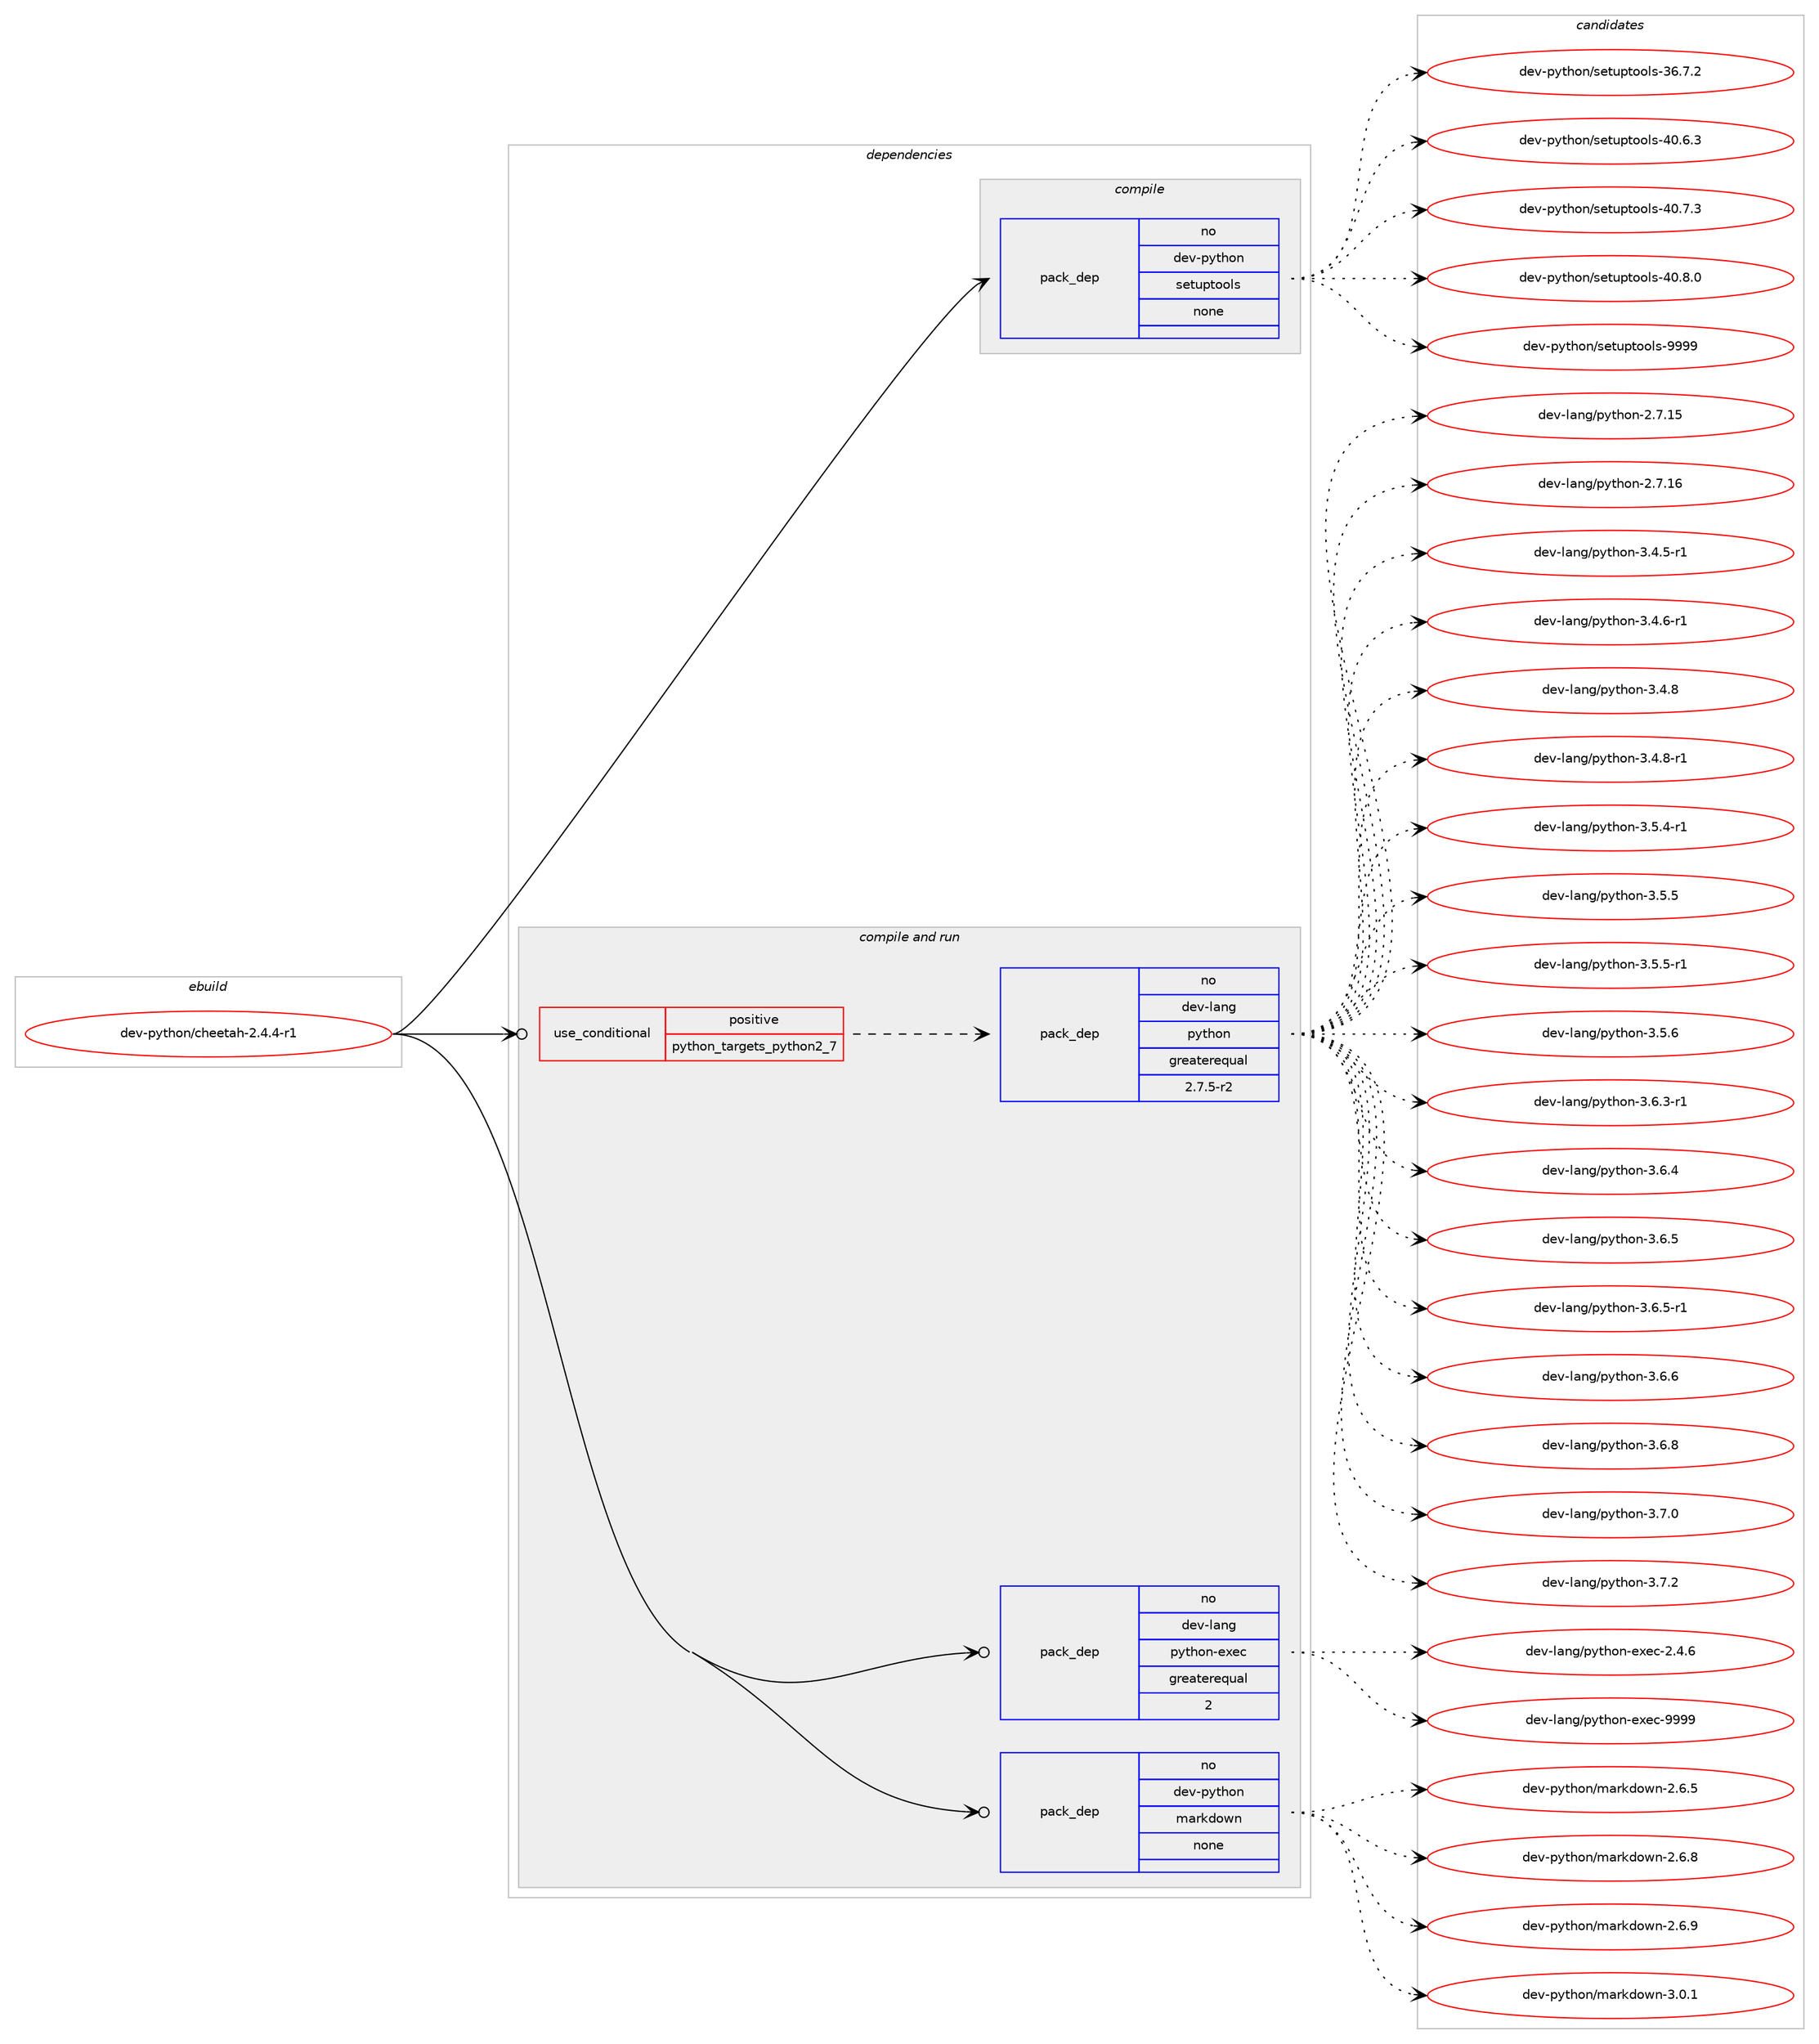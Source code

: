digraph prolog {

# *************
# Graph options
# *************

newrank=true;
concentrate=true;
compound=true;
graph [rankdir=LR,fontname=Helvetica,fontsize=10,ranksep=1.5];#, ranksep=2.5, nodesep=0.2];
edge  [arrowhead=vee];
node  [fontname=Helvetica,fontsize=10];

# **********
# The ebuild
# **********

subgraph cluster_leftcol {
color=gray;
rank=same;
label=<<i>ebuild</i>>;
id [label="dev-python/cheetah-2.4.4-r1", color=red, width=4, href="../dev-python/cheetah-2.4.4-r1.svg"];
}

# ****************
# The dependencies
# ****************

subgraph cluster_midcol {
color=gray;
label=<<i>dependencies</i>>;
subgraph cluster_compile {
fillcolor="#eeeeee";
style=filled;
label=<<i>compile</i>>;
subgraph pack1007531 {
dependency1403028 [label=<<TABLE BORDER="0" CELLBORDER="1" CELLSPACING="0" CELLPADDING="4" WIDTH="220"><TR><TD ROWSPAN="6" CELLPADDING="30">pack_dep</TD></TR><TR><TD WIDTH="110">no</TD></TR><TR><TD>dev-python</TD></TR><TR><TD>setuptools</TD></TR><TR><TD>none</TD></TR><TR><TD></TD></TR></TABLE>>, shape=none, color=blue];
}
id:e -> dependency1403028:w [weight=20,style="solid",arrowhead="vee"];
}
subgraph cluster_compileandrun {
fillcolor="#eeeeee";
style=filled;
label=<<i>compile and run</i>>;
subgraph cond372262 {
dependency1403029 [label=<<TABLE BORDER="0" CELLBORDER="1" CELLSPACING="0" CELLPADDING="4"><TR><TD ROWSPAN="3" CELLPADDING="10">use_conditional</TD></TR><TR><TD>positive</TD></TR><TR><TD>python_targets_python2_7</TD></TR></TABLE>>, shape=none, color=red];
subgraph pack1007532 {
dependency1403030 [label=<<TABLE BORDER="0" CELLBORDER="1" CELLSPACING="0" CELLPADDING="4" WIDTH="220"><TR><TD ROWSPAN="6" CELLPADDING="30">pack_dep</TD></TR><TR><TD WIDTH="110">no</TD></TR><TR><TD>dev-lang</TD></TR><TR><TD>python</TD></TR><TR><TD>greaterequal</TD></TR><TR><TD>2.7.5-r2</TD></TR></TABLE>>, shape=none, color=blue];
}
dependency1403029:e -> dependency1403030:w [weight=20,style="dashed",arrowhead="vee"];
}
id:e -> dependency1403029:w [weight=20,style="solid",arrowhead="odotvee"];
subgraph pack1007533 {
dependency1403031 [label=<<TABLE BORDER="0" CELLBORDER="1" CELLSPACING="0" CELLPADDING="4" WIDTH="220"><TR><TD ROWSPAN="6" CELLPADDING="30">pack_dep</TD></TR><TR><TD WIDTH="110">no</TD></TR><TR><TD>dev-lang</TD></TR><TR><TD>python-exec</TD></TR><TR><TD>greaterequal</TD></TR><TR><TD>2</TD></TR></TABLE>>, shape=none, color=blue];
}
id:e -> dependency1403031:w [weight=20,style="solid",arrowhead="odotvee"];
subgraph pack1007534 {
dependency1403032 [label=<<TABLE BORDER="0" CELLBORDER="1" CELLSPACING="0" CELLPADDING="4" WIDTH="220"><TR><TD ROWSPAN="6" CELLPADDING="30">pack_dep</TD></TR><TR><TD WIDTH="110">no</TD></TR><TR><TD>dev-python</TD></TR><TR><TD>markdown</TD></TR><TR><TD>none</TD></TR><TR><TD></TD></TR></TABLE>>, shape=none, color=blue];
}
id:e -> dependency1403032:w [weight=20,style="solid",arrowhead="odotvee"];
}
subgraph cluster_run {
fillcolor="#eeeeee";
style=filled;
label=<<i>run</i>>;
}
}

# **************
# The candidates
# **************

subgraph cluster_choices {
rank=same;
color=gray;
label=<<i>candidates</i>>;

subgraph choice1007531 {
color=black;
nodesep=1;
choice100101118451121211161041111104711510111611711211611111110811545515446554650 [label="dev-python/setuptools-36.7.2", color=red, width=4,href="../dev-python/setuptools-36.7.2.svg"];
choice100101118451121211161041111104711510111611711211611111110811545524846544651 [label="dev-python/setuptools-40.6.3", color=red, width=4,href="../dev-python/setuptools-40.6.3.svg"];
choice100101118451121211161041111104711510111611711211611111110811545524846554651 [label="dev-python/setuptools-40.7.3", color=red, width=4,href="../dev-python/setuptools-40.7.3.svg"];
choice100101118451121211161041111104711510111611711211611111110811545524846564648 [label="dev-python/setuptools-40.8.0", color=red, width=4,href="../dev-python/setuptools-40.8.0.svg"];
choice10010111845112121116104111110471151011161171121161111111081154557575757 [label="dev-python/setuptools-9999", color=red, width=4,href="../dev-python/setuptools-9999.svg"];
dependency1403028:e -> choice100101118451121211161041111104711510111611711211611111110811545515446554650:w [style=dotted,weight="100"];
dependency1403028:e -> choice100101118451121211161041111104711510111611711211611111110811545524846544651:w [style=dotted,weight="100"];
dependency1403028:e -> choice100101118451121211161041111104711510111611711211611111110811545524846554651:w [style=dotted,weight="100"];
dependency1403028:e -> choice100101118451121211161041111104711510111611711211611111110811545524846564648:w [style=dotted,weight="100"];
dependency1403028:e -> choice10010111845112121116104111110471151011161171121161111111081154557575757:w [style=dotted,weight="100"];
}
subgraph choice1007532 {
color=black;
nodesep=1;
choice10010111845108971101034711212111610411111045504655464953 [label="dev-lang/python-2.7.15", color=red, width=4,href="../dev-lang/python-2.7.15.svg"];
choice10010111845108971101034711212111610411111045504655464954 [label="dev-lang/python-2.7.16", color=red, width=4,href="../dev-lang/python-2.7.16.svg"];
choice1001011184510897110103471121211161041111104551465246534511449 [label="dev-lang/python-3.4.5-r1", color=red, width=4,href="../dev-lang/python-3.4.5-r1.svg"];
choice1001011184510897110103471121211161041111104551465246544511449 [label="dev-lang/python-3.4.6-r1", color=red, width=4,href="../dev-lang/python-3.4.6-r1.svg"];
choice100101118451089711010347112121116104111110455146524656 [label="dev-lang/python-3.4.8", color=red, width=4,href="../dev-lang/python-3.4.8.svg"];
choice1001011184510897110103471121211161041111104551465246564511449 [label="dev-lang/python-3.4.8-r1", color=red, width=4,href="../dev-lang/python-3.4.8-r1.svg"];
choice1001011184510897110103471121211161041111104551465346524511449 [label="dev-lang/python-3.5.4-r1", color=red, width=4,href="../dev-lang/python-3.5.4-r1.svg"];
choice100101118451089711010347112121116104111110455146534653 [label="dev-lang/python-3.5.5", color=red, width=4,href="../dev-lang/python-3.5.5.svg"];
choice1001011184510897110103471121211161041111104551465346534511449 [label="dev-lang/python-3.5.5-r1", color=red, width=4,href="../dev-lang/python-3.5.5-r1.svg"];
choice100101118451089711010347112121116104111110455146534654 [label="dev-lang/python-3.5.6", color=red, width=4,href="../dev-lang/python-3.5.6.svg"];
choice1001011184510897110103471121211161041111104551465446514511449 [label="dev-lang/python-3.6.3-r1", color=red, width=4,href="../dev-lang/python-3.6.3-r1.svg"];
choice100101118451089711010347112121116104111110455146544652 [label="dev-lang/python-3.6.4", color=red, width=4,href="../dev-lang/python-3.6.4.svg"];
choice100101118451089711010347112121116104111110455146544653 [label="dev-lang/python-3.6.5", color=red, width=4,href="../dev-lang/python-3.6.5.svg"];
choice1001011184510897110103471121211161041111104551465446534511449 [label="dev-lang/python-3.6.5-r1", color=red, width=4,href="../dev-lang/python-3.6.5-r1.svg"];
choice100101118451089711010347112121116104111110455146544654 [label="dev-lang/python-3.6.6", color=red, width=4,href="../dev-lang/python-3.6.6.svg"];
choice100101118451089711010347112121116104111110455146544656 [label="dev-lang/python-3.6.8", color=red, width=4,href="../dev-lang/python-3.6.8.svg"];
choice100101118451089711010347112121116104111110455146554648 [label="dev-lang/python-3.7.0", color=red, width=4,href="../dev-lang/python-3.7.0.svg"];
choice100101118451089711010347112121116104111110455146554650 [label="dev-lang/python-3.7.2", color=red, width=4,href="../dev-lang/python-3.7.2.svg"];
dependency1403030:e -> choice10010111845108971101034711212111610411111045504655464953:w [style=dotted,weight="100"];
dependency1403030:e -> choice10010111845108971101034711212111610411111045504655464954:w [style=dotted,weight="100"];
dependency1403030:e -> choice1001011184510897110103471121211161041111104551465246534511449:w [style=dotted,weight="100"];
dependency1403030:e -> choice1001011184510897110103471121211161041111104551465246544511449:w [style=dotted,weight="100"];
dependency1403030:e -> choice100101118451089711010347112121116104111110455146524656:w [style=dotted,weight="100"];
dependency1403030:e -> choice1001011184510897110103471121211161041111104551465246564511449:w [style=dotted,weight="100"];
dependency1403030:e -> choice1001011184510897110103471121211161041111104551465346524511449:w [style=dotted,weight="100"];
dependency1403030:e -> choice100101118451089711010347112121116104111110455146534653:w [style=dotted,weight="100"];
dependency1403030:e -> choice1001011184510897110103471121211161041111104551465346534511449:w [style=dotted,weight="100"];
dependency1403030:e -> choice100101118451089711010347112121116104111110455146534654:w [style=dotted,weight="100"];
dependency1403030:e -> choice1001011184510897110103471121211161041111104551465446514511449:w [style=dotted,weight="100"];
dependency1403030:e -> choice100101118451089711010347112121116104111110455146544652:w [style=dotted,weight="100"];
dependency1403030:e -> choice100101118451089711010347112121116104111110455146544653:w [style=dotted,weight="100"];
dependency1403030:e -> choice1001011184510897110103471121211161041111104551465446534511449:w [style=dotted,weight="100"];
dependency1403030:e -> choice100101118451089711010347112121116104111110455146544654:w [style=dotted,weight="100"];
dependency1403030:e -> choice100101118451089711010347112121116104111110455146544656:w [style=dotted,weight="100"];
dependency1403030:e -> choice100101118451089711010347112121116104111110455146554648:w [style=dotted,weight="100"];
dependency1403030:e -> choice100101118451089711010347112121116104111110455146554650:w [style=dotted,weight="100"];
}
subgraph choice1007533 {
color=black;
nodesep=1;
choice1001011184510897110103471121211161041111104510112010199455046524654 [label="dev-lang/python-exec-2.4.6", color=red, width=4,href="../dev-lang/python-exec-2.4.6.svg"];
choice10010111845108971101034711212111610411111045101120101994557575757 [label="dev-lang/python-exec-9999", color=red, width=4,href="../dev-lang/python-exec-9999.svg"];
dependency1403031:e -> choice1001011184510897110103471121211161041111104510112010199455046524654:w [style=dotted,weight="100"];
dependency1403031:e -> choice10010111845108971101034711212111610411111045101120101994557575757:w [style=dotted,weight="100"];
}
subgraph choice1007534 {
color=black;
nodesep=1;
choice100101118451121211161041111104710997114107100111119110455046544653 [label="dev-python/markdown-2.6.5", color=red, width=4,href="../dev-python/markdown-2.6.5.svg"];
choice100101118451121211161041111104710997114107100111119110455046544656 [label="dev-python/markdown-2.6.8", color=red, width=4,href="../dev-python/markdown-2.6.8.svg"];
choice100101118451121211161041111104710997114107100111119110455046544657 [label="dev-python/markdown-2.6.9", color=red, width=4,href="../dev-python/markdown-2.6.9.svg"];
choice100101118451121211161041111104710997114107100111119110455146484649 [label="dev-python/markdown-3.0.1", color=red, width=4,href="../dev-python/markdown-3.0.1.svg"];
dependency1403032:e -> choice100101118451121211161041111104710997114107100111119110455046544653:w [style=dotted,weight="100"];
dependency1403032:e -> choice100101118451121211161041111104710997114107100111119110455046544656:w [style=dotted,weight="100"];
dependency1403032:e -> choice100101118451121211161041111104710997114107100111119110455046544657:w [style=dotted,weight="100"];
dependency1403032:e -> choice100101118451121211161041111104710997114107100111119110455146484649:w [style=dotted,weight="100"];
}
}

}
